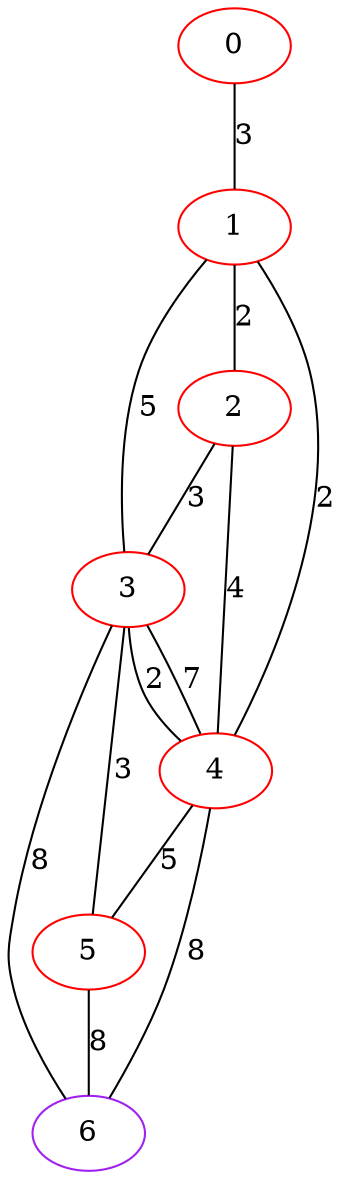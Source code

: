 graph "" {
0 [color=red, weight=1];
1 [color=red, weight=1];
2 [color=red, weight=1];
3 [color=red, weight=1];
4 [color=red, weight=1];
5 [color=red, weight=1];
6 [color=purple, weight=4];
0 -- 1  [key=0, label=3];
1 -- 2  [key=0, label=2];
1 -- 3  [key=0, label=5];
1 -- 4  [key=0, label=2];
2 -- 3  [key=0, label=3];
2 -- 4  [key=0, label=4];
3 -- 4  [key=0, label=7];
3 -- 4  [key=1, label=2];
3 -- 5  [key=0, label=3];
3 -- 6  [key=0, label=8];
4 -- 5  [key=0, label=5];
4 -- 6  [key=0, label=8];
5 -- 6  [key=0, label=8];
}
